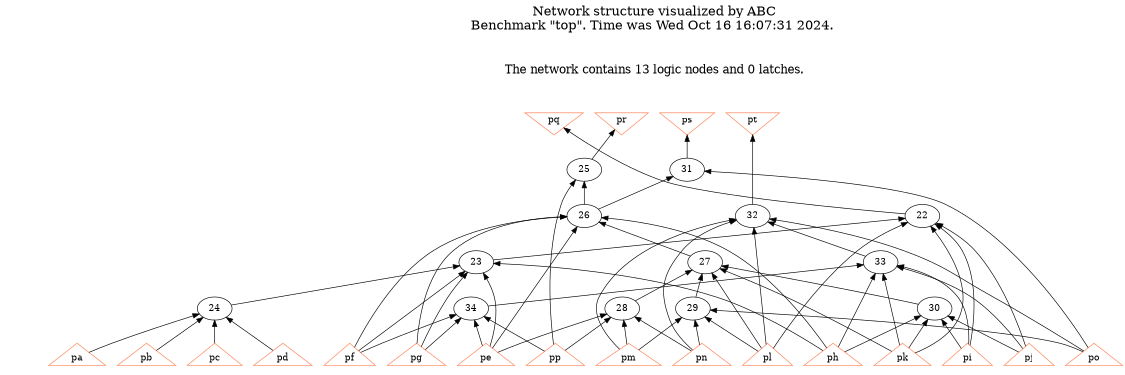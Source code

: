 # Network structure generated by ABC

digraph network {
size = "7.5,10";
center = true;
edge [dir = back];

{
  node [shape = plaintext];
  edge [style = invis];
  LevelTitle1 [label=""];
  LevelTitle2 [label=""];
  Level5 [label = ""];
  Level4 [label = ""];
  Level3 [label = ""];
  Level2 [label = ""];
  Level1 [label = ""];
  Level0 [label = ""];
  LevelTitle1 ->  LevelTitle2 ->  Level5 ->  Level4 ->  Level3 ->  Level2 ->  Level1 ->  Level0;
}

{
  rank = same;
  LevelTitle1;
  title1 [shape=plaintext,
          fontsize=20,
          fontname = "Times-Roman",
          label="Network structure visualized by ABC\nBenchmark \"top\". Time was Wed Oct 16 16:07:31 2024. "
         ];
}

{
  rank = same;
  LevelTitle2;
  title2 [shape=plaintext,
          fontsize=18,
          fontname = "Times-Roman",
          label="The network contains 13 logic nodes and 0 latches.\n"
         ];
}

{
  rank = same;
  Level5;
  Node17 [label = "pq", shape = invtriangle, color = coral, fillcolor = coral];
  Node18 [label = "pr", shape = invtriangle, color = coral, fillcolor = coral];
  Node19 [label = "ps", shape = invtriangle, color = coral, fillcolor = coral];
  Node20 [label = "pt", shape = invtriangle, color = coral, fillcolor = coral];
}

{
  rank = same;
  Level4;
  Node25 [label = "25\n", shape = ellipse];
  Node31 [label = "31\n", shape = ellipse];
}

{
  rank = same;
  Level3;
  Node22 [label = "22\n", shape = ellipse];
  Node26 [label = "26\n", shape = ellipse];
  Node32 [label = "32\n", shape = ellipse];
}

{
  rank = same;
  Level2;
  Node23 [label = "23\n", shape = ellipse];
  Node27 [label = "27\n", shape = ellipse];
  Node33 [label = "33\n", shape = ellipse];
}

{
  rank = same;
  Level1;
  Node24 [label = "24\n", shape = ellipse];
  Node28 [label = "28\n", shape = ellipse];
  Node29 [label = "29\n", shape = ellipse];
  Node30 [label = "30\n", shape = ellipse];
  Node34 [label = "34\n", shape = ellipse];
}

{
  rank = same;
  Level0;
  Node1 [label = "pp", shape = triangle, color = coral, fillcolor = coral];
  Node2 [label = "pa", shape = triangle, color = coral, fillcolor = coral];
  Node3 [label = "pb", shape = triangle, color = coral, fillcolor = coral];
  Node4 [label = "pc", shape = triangle, color = coral, fillcolor = coral];
  Node5 [label = "pd", shape = triangle, color = coral, fillcolor = coral];
  Node6 [label = "pe", shape = triangle, color = coral, fillcolor = coral];
  Node7 [label = "pf", shape = triangle, color = coral, fillcolor = coral];
  Node8 [label = "pg", shape = triangle, color = coral, fillcolor = coral];
  Node9 [label = "ph", shape = triangle, color = coral, fillcolor = coral];
  Node10 [label = "pi", shape = triangle, color = coral, fillcolor = coral];
  Node11 [label = "pj", shape = triangle, color = coral, fillcolor = coral];
  Node12 [label = "pk", shape = triangle, color = coral, fillcolor = coral];
  Node13 [label = "pl", shape = triangle, color = coral, fillcolor = coral];
  Node14 [label = "pm", shape = triangle, color = coral, fillcolor = coral];
  Node15 [label = "pn", shape = triangle, color = coral, fillcolor = coral];
  Node16 [label = "po", shape = triangle, color = coral, fillcolor = coral];
}

title1 -> title2 [style = invis];
title2 -> Node17 [style = invis];
title2 -> Node18 [style = invis];
title2 -> Node19 [style = invis];
title2 -> Node20 [style = invis];
Node17 -> Node18 [style = invis];
Node18 -> Node19 [style = invis];
Node19 -> Node20 [style = invis];
Node17 -> Node22 [style = solid];
Node18 -> Node25 [style = solid];
Node19 -> Node31 [style = solid];
Node20 -> Node32 [style = solid];
Node22 -> Node23 [style = solid];
Node22 -> Node10 [style = solid];
Node22 -> Node11 [style = solid];
Node22 -> Node12 [style = solid];
Node22 -> Node13 [style = solid];
Node23 -> Node24 [style = solid];
Node23 -> Node6 [style = solid];
Node23 -> Node7 [style = solid];
Node23 -> Node8 [style = solid];
Node23 -> Node9 [style = solid];
Node24 -> Node2 [style = solid];
Node24 -> Node3 [style = solid];
Node24 -> Node4 [style = solid];
Node24 -> Node5 [style = solid];
Node25 -> Node26 [style = solid];
Node25 -> Node1 [style = solid];
Node26 -> Node27 [style = solid];
Node26 -> Node6 [style = solid];
Node26 -> Node7 [style = solid];
Node26 -> Node8 [style = solid];
Node26 -> Node9 [style = solid];
Node27 -> Node28 [style = solid];
Node27 -> Node29 [style = solid];
Node27 -> Node30 [style = solid];
Node27 -> Node12 [style = solid];
Node27 -> Node13 [style = solid];
Node28 -> Node1 [style = solid];
Node28 -> Node6 [style = solid];
Node28 -> Node14 [style = solid];
Node28 -> Node15 [style = solid];
Node29 -> Node13 [style = solid];
Node29 -> Node14 [style = solid];
Node29 -> Node15 [style = solid];
Node29 -> Node16 [style = solid];
Node30 -> Node9 [style = solid];
Node30 -> Node10 [style = solid];
Node30 -> Node11 [style = solid];
Node30 -> Node12 [style = solid];
Node31 -> Node26 [style = solid];
Node31 -> Node16 [style = solid];
Node32 -> Node33 [style = solid];
Node32 -> Node13 [style = solid];
Node32 -> Node14 [style = solid];
Node32 -> Node15 [style = solid];
Node32 -> Node16 [style = solid];
Node33 -> Node34 [style = solid];
Node33 -> Node9 [style = solid];
Node33 -> Node10 [style = solid];
Node33 -> Node11 [style = solid];
Node33 -> Node12 [style = solid];
Node34 -> Node1 [style = solid];
Node34 -> Node6 [style = solid];
Node34 -> Node7 [style = solid];
Node34 -> Node8 [style = solid];
}


